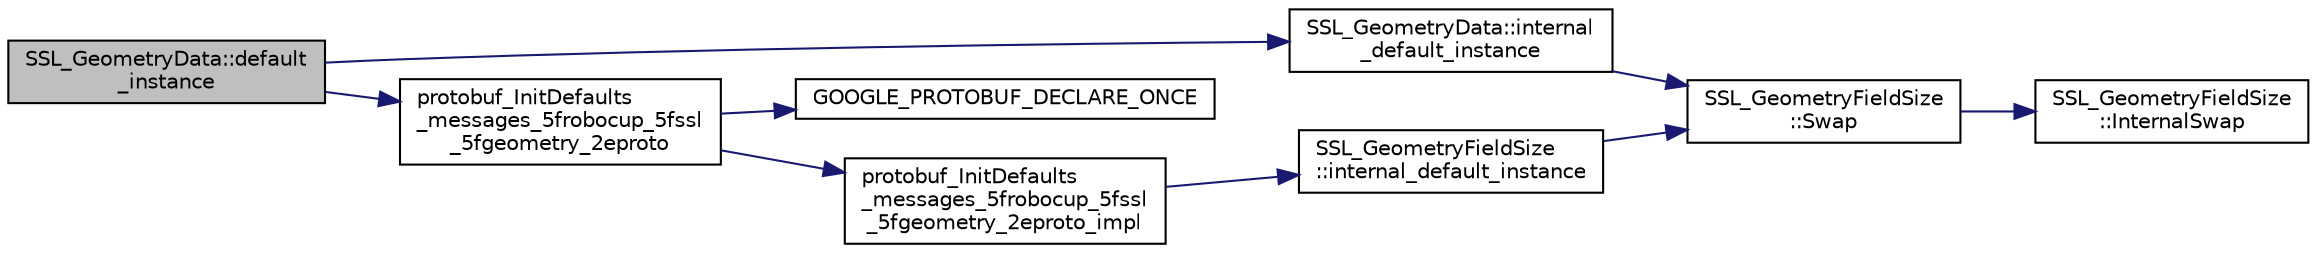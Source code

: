 digraph "SSL_GeometryData::default_instance"
{
 // INTERACTIVE_SVG=YES
  edge [fontname="Helvetica",fontsize="10",labelfontname="Helvetica",labelfontsize="10"];
  node [fontname="Helvetica",fontsize="10",shape=record];
  rankdir="LR";
  Node1 [label="SSL_GeometryData::default\l_instance",height=0.2,width=0.4,color="black", fillcolor="grey75", style="filled", fontcolor="black"];
  Node1 -> Node2 [color="midnightblue",fontsize="10",style="solid",fontname="Helvetica"];
  Node2 [label="SSL_GeometryData::internal\l_default_instance",height=0.2,width=0.4,color="black", fillcolor="white", style="filled",URL="$d2/d01/class_s_s_l___geometry_data.html#ac5ab7a05a94e8346f9c3f858b5362337"];
  Node2 -> Node3 [color="midnightblue",fontsize="10",style="solid",fontname="Helvetica"];
  Node3 [label="SSL_GeometryFieldSize\l::Swap",height=0.2,width=0.4,color="black", fillcolor="white", style="filled",URL="$d2/d30/class_s_s_l___geometry_field_size.html#ae5f47673f64c375c4b43bb0a10d99c7b"];
  Node3 -> Node4 [color="midnightblue",fontsize="10",style="solid",fontname="Helvetica"];
  Node4 [label="SSL_GeometryFieldSize\l::InternalSwap",height=0.2,width=0.4,color="black", fillcolor="white", style="filled",URL="$d2/d30/class_s_s_l___geometry_field_size.html#ae1952b0a9f1b9820e7854b304052a38d"];
  Node1 -> Node5 [color="midnightblue",fontsize="10",style="solid",fontname="Helvetica"];
  Node5 [label="protobuf_InitDefaults\l_messages_5frobocup_5fssl\l_5fgeometry_2eproto",height=0.2,width=0.4,color="black", fillcolor="white", style="filled",URL="$db/d34/grsim__comm_2include_2proto_2messages__robocup__ssl__geometry_8pb_8cc.html#a860f546ce0c0a350ea28bde1368ef050"];
  Node5 -> Node6 [color="midnightblue",fontsize="10",style="solid",fontname="Helvetica"];
  Node6 [label="GOOGLE_PROTOBUF_DECLARE_ONCE",height=0.2,width=0.4,color="black", fillcolor="white", style="filled",URL="$db/d34/grsim__comm_2include_2proto_2messages__robocup__ssl__geometry_8pb_8cc.html#ab62e58f219471a884ff8331c119d4c66"];
  Node5 -> Node7 [color="midnightblue",fontsize="10",style="solid",fontname="Helvetica"];
  Node7 [label="protobuf_InitDefaults\l_messages_5frobocup_5fssl\l_5fgeometry_2eproto_impl",height=0.2,width=0.4,color="black", fillcolor="white", style="filled",URL="$db/d34/grsim__comm_2include_2proto_2messages__robocup__ssl__geometry_8pb_8cc.html#a096f5efd9ec1191dba74f46ee466e24a"];
  Node7 -> Node8 [color="midnightblue",fontsize="10",style="solid",fontname="Helvetica"];
  Node8 [label="SSL_GeometryFieldSize\l::internal_default_instance",height=0.2,width=0.4,color="black", fillcolor="white", style="filled",URL="$d2/d30/class_s_s_l___geometry_field_size.html#a01e67cd623172f72676411c6a6a27c51"];
  Node8 -> Node3 [color="midnightblue",fontsize="10",style="solid",fontname="Helvetica"];
}
